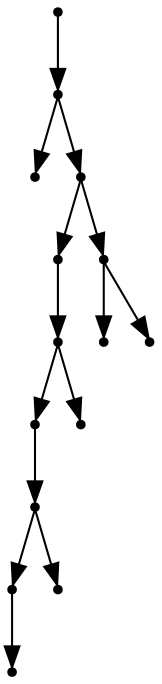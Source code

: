 digraph {
  14 [shape=point];
  13 [shape=point];
  0 [shape=point];
  12 [shape=point];
  8 [shape=point];
  7 [shape=point];
  5 [shape=point];
  4 [shape=point];
  2 [shape=point];
  1 [shape=point];
  3 [shape=point];
  6 [shape=point];
  11 [shape=point];
  9 [shape=point];
  10 [shape=point];
14 -> 13;
13 -> 0;
13 -> 12;
12 -> 8;
8 -> 7;
7 -> 5;
5 -> 4;
4 -> 2;
2 -> 1;
4 -> 3;
7 -> 6;
12 -> 11;
11 -> 9;
11 -> 10;
}
